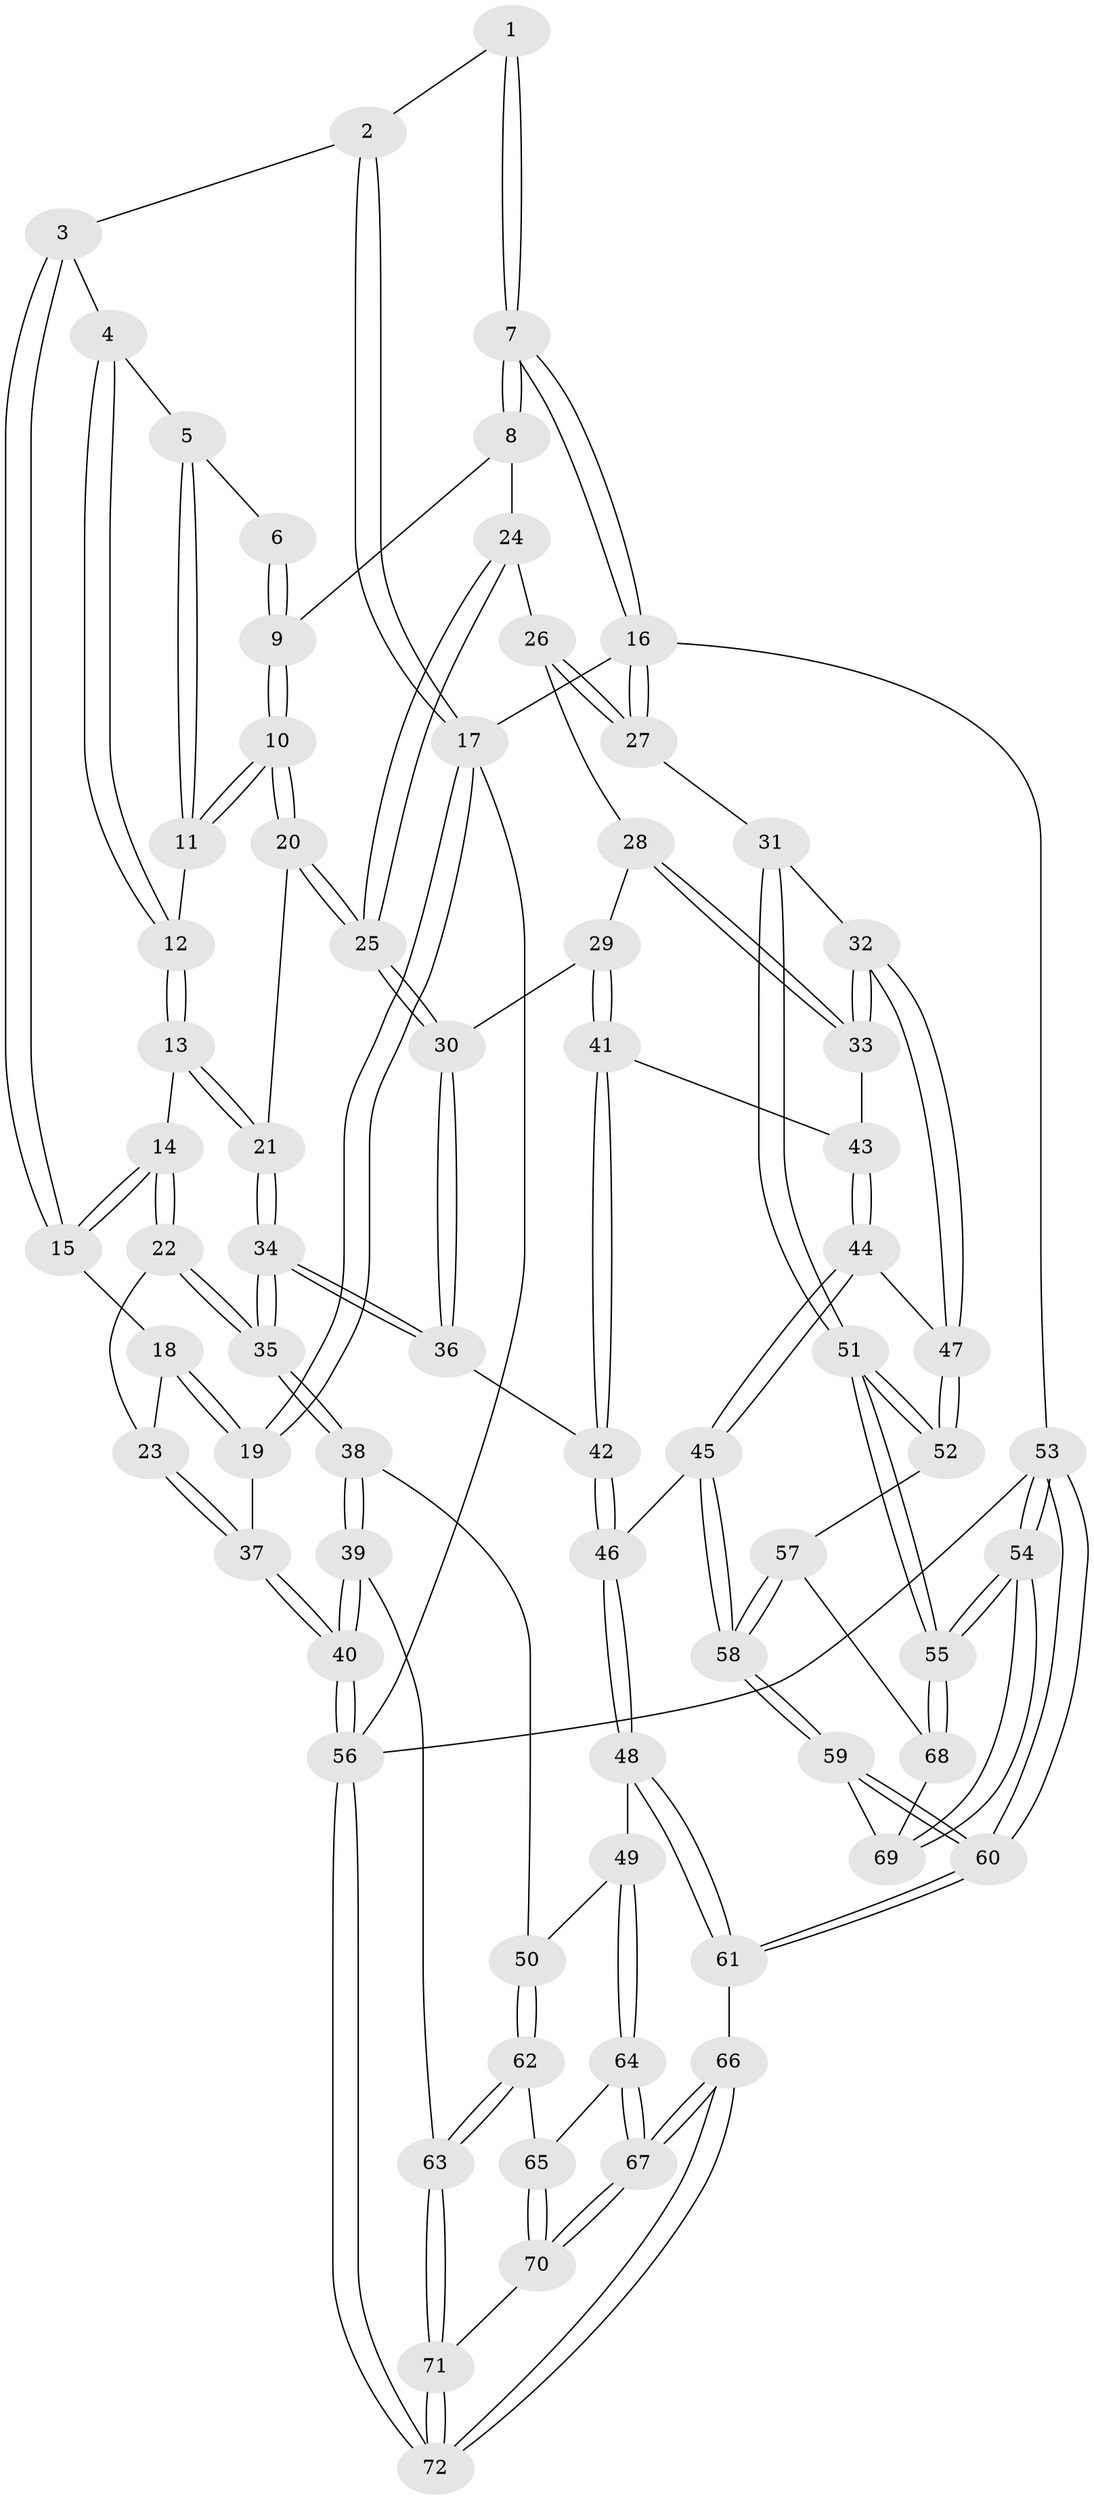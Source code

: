 // coarse degree distribution, {3: 0.06976744186046512, 4: 0.32558139534883723, 5: 0.5116279069767442, 6: 0.06976744186046512, 1: 0.023255813953488372}
// Generated by graph-tools (version 1.1) at 2025/07/03/04/25 22:07:06]
// undirected, 72 vertices, 177 edges
graph export_dot {
graph [start="1"]
  node [color=gray90,style=filled];
  1 [pos="+0.531155294196289+0"];
  2 [pos="+0+0"];
  3 [pos="+0.22821783069910023+0.16915998686884487"];
  4 [pos="+0.2842555812842196+0.15631176866310306"];
  5 [pos="+0.47180035058197467+0.015829439864188492"];
  6 [pos="+0.5308315065431979+0"];
  7 [pos="+1+0"];
  8 [pos="+0.7580565329309247+0.24049604584690262"];
  9 [pos="+0.7089093818324165+0.20853146955724425"];
  10 [pos="+0.5139023146152722+0.32334202048916366"];
  11 [pos="+0.46918270750497676+0.2769364775587068"];
  12 [pos="+0.37811408284414466+0.2900635109355472"];
  13 [pos="+0.31695980349173974+0.399411056557607"];
  14 [pos="+0.29539064223983663+0.38644498081874806"];
  15 [pos="+0.17178301834753337+0.2670586088680671"];
  16 [pos="+1+0"];
  17 [pos="+0+0"];
  18 [pos="+0.1474431427387215+0.2780718296156978"];
  19 [pos="+0+0.16832016910034334"];
  20 [pos="+0.5138073548862344+0.40210289817720096"];
  21 [pos="+0.3314450302243531+0.4288003563321534"];
  22 [pos="+0.09783370196727345+0.4718586133809788"];
  23 [pos="+0.09341476055377637+0.46988212447538424"];
  24 [pos="+0.7897235835724288+0.30802821695848187"];
  25 [pos="+0.547139330263691+0.44496732807735573"];
  26 [pos="+0.7902013887573566+0.30855376111765365"];
  27 [pos="+1+0.4371847122722261"];
  28 [pos="+0.7647709474142579+0.4029495675629641"];
  29 [pos="+0.6553013360625458+0.5201684815091706"];
  30 [pos="+0.5514871140707275+0.4681638359090645"];
  31 [pos="+1+0.4598145432363911"];
  32 [pos="+0.882528942342134+0.5910070756180146"];
  33 [pos="+0.798454403999502+0.5704849812880862"];
  34 [pos="+0.30126876249199525+0.6076821424502743"];
  35 [pos="+0.2976641793293903+0.611547203393075"];
  36 [pos="+0.48923060959766285+0.577037778085359"];
  37 [pos="+0+0.5486784518319511"];
  38 [pos="+0.2950517765821047+0.6215959318890065"];
  39 [pos="+0.17363154437181194+0.7563803109123446"];
  40 [pos="+0+0.7132412310353899"];
  41 [pos="+0.6783919442180922+0.5656656971495148"];
  42 [pos="+0.5605513980007562+0.6620786921924344"];
  43 [pos="+0.7287811027520548+0.5953454265657515"];
  44 [pos="+0.7098838812861299+0.7404712168558796"];
  45 [pos="+0.6556833469231674+0.7727711188308679"];
  46 [pos="+0.5794517931080069+0.7508512749361033"];
  47 [pos="+0.8427249516048304+0.7569979655149556"];
  48 [pos="+0.4887565062339515+0.8040124371307024"];
  49 [pos="+0.4689427998644746+0.8034140785506535"];
  50 [pos="+0.4593353677985303+0.7969131837301096"];
  51 [pos="+1+0.6924633187377701"];
  52 [pos="+0.8580589594039002+0.7749884114648918"];
  53 [pos="+1+1"];
  54 [pos="+1+1"];
  55 [pos="+1+0.7978558471615484"];
  56 [pos="+0+1"];
  57 [pos="+0.8653482534131508+0.8315691493880425"];
  58 [pos="+0.7146902311248504+1"];
  59 [pos="+0.7130825022313726+1"];
  60 [pos="+0.6488499301413198+1"];
  61 [pos="+0.6344804719447733+1"];
  62 [pos="+0.27073213539972835+0.8430245947483644"];
  63 [pos="+0.1896353940589292+0.7990670248620234"];
  64 [pos="+0.38689128104238774+0.9166100539906977"];
  65 [pos="+0.3140154852134121+0.887099522550177"];
  66 [pos="+0.45848825878473004+1"];
  67 [pos="+0.4146736901173355+1"];
  68 [pos="+0.9092542733908957+0.8618253591999212"];
  69 [pos="+0.9399166012758038+0.9382107498899985"];
  70 [pos="+0.2878058175626896+0.9594651954964717"];
  71 [pos="+0.16848991021900356+0.9496567225036671"];
  72 [pos="+0+1"];
  1 -- 2;
  1 -- 7;
  1 -- 7;
  2 -- 3;
  2 -- 17;
  2 -- 17;
  3 -- 4;
  3 -- 15;
  3 -- 15;
  4 -- 5;
  4 -- 12;
  4 -- 12;
  5 -- 6;
  5 -- 11;
  5 -- 11;
  6 -- 9;
  6 -- 9;
  7 -- 8;
  7 -- 8;
  7 -- 16;
  7 -- 16;
  8 -- 9;
  8 -- 24;
  9 -- 10;
  9 -- 10;
  10 -- 11;
  10 -- 11;
  10 -- 20;
  10 -- 20;
  11 -- 12;
  12 -- 13;
  12 -- 13;
  13 -- 14;
  13 -- 21;
  13 -- 21;
  14 -- 15;
  14 -- 15;
  14 -- 22;
  14 -- 22;
  15 -- 18;
  16 -- 17;
  16 -- 27;
  16 -- 27;
  16 -- 53;
  17 -- 19;
  17 -- 19;
  17 -- 56;
  18 -- 19;
  18 -- 19;
  18 -- 23;
  19 -- 37;
  20 -- 21;
  20 -- 25;
  20 -- 25;
  21 -- 34;
  21 -- 34;
  22 -- 23;
  22 -- 35;
  22 -- 35;
  23 -- 37;
  23 -- 37;
  24 -- 25;
  24 -- 25;
  24 -- 26;
  25 -- 30;
  25 -- 30;
  26 -- 27;
  26 -- 27;
  26 -- 28;
  27 -- 31;
  28 -- 29;
  28 -- 33;
  28 -- 33;
  29 -- 30;
  29 -- 41;
  29 -- 41;
  30 -- 36;
  30 -- 36;
  31 -- 32;
  31 -- 51;
  31 -- 51;
  32 -- 33;
  32 -- 33;
  32 -- 47;
  32 -- 47;
  33 -- 43;
  34 -- 35;
  34 -- 35;
  34 -- 36;
  34 -- 36;
  35 -- 38;
  35 -- 38;
  36 -- 42;
  37 -- 40;
  37 -- 40;
  38 -- 39;
  38 -- 39;
  38 -- 50;
  39 -- 40;
  39 -- 40;
  39 -- 63;
  40 -- 56;
  40 -- 56;
  41 -- 42;
  41 -- 42;
  41 -- 43;
  42 -- 46;
  42 -- 46;
  43 -- 44;
  43 -- 44;
  44 -- 45;
  44 -- 45;
  44 -- 47;
  45 -- 46;
  45 -- 58;
  45 -- 58;
  46 -- 48;
  46 -- 48;
  47 -- 52;
  47 -- 52;
  48 -- 49;
  48 -- 61;
  48 -- 61;
  49 -- 50;
  49 -- 64;
  49 -- 64;
  50 -- 62;
  50 -- 62;
  51 -- 52;
  51 -- 52;
  51 -- 55;
  51 -- 55;
  52 -- 57;
  53 -- 54;
  53 -- 54;
  53 -- 60;
  53 -- 60;
  53 -- 56;
  54 -- 55;
  54 -- 55;
  54 -- 69;
  54 -- 69;
  55 -- 68;
  55 -- 68;
  56 -- 72;
  56 -- 72;
  57 -- 58;
  57 -- 58;
  57 -- 68;
  58 -- 59;
  58 -- 59;
  59 -- 60;
  59 -- 60;
  59 -- 69;
  60 -- 61;
  60 -- 61;
  61 -- 66;
  62 -- 63;
  62 -- 63;
  62 -- 65;
  63 -- 71;
  63 -- 71;
  64 -- 65;
  64 -- 67;
  64 -- 67;
  65 -- 70;
  65 -- 70;
  66 -- 67;
  66 -- 67;
  66 -- 72;
  66 -- 72;
  67 -- 70;
  67 -- 70;
  68 -- 69;
  70 -- 71;
  71 -- 72;
  71 -- 72;
}
